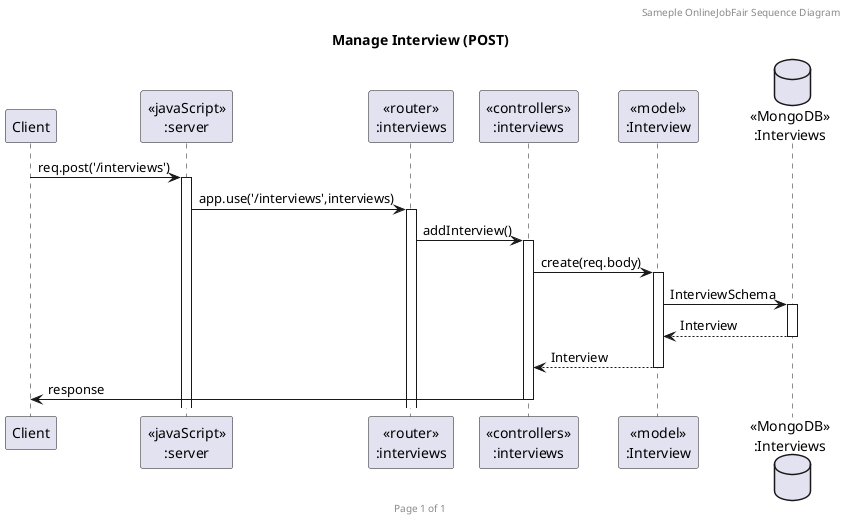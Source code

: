 @startuml Manage Interview (GET)

header Sameple OnlineJobFair Sequence Diagram
footer Page %page% of %lastpage%
title "Manage Interview (POST)"

participant "Client" as client
participant "<<javaScript>>\n:server" as server
participant "<<router>>\n:interviews" as routerHospitals
participant "<<controllers>>\n:interviews" as controllersHospitals
participant "<<model>>\n:Interview" as modelHospital
database "<<MongoDB>>\n:Interviews" as HospitalsDatabase

client->server ++:req.post('/interviews')
server->routerHospitals ++:app.use('/interviews',interviews)
routerHospitals -> controllersHospitals ++:addInterview()
controllersHospitals->modelHospital ++:create(req.body)
modelHospital ->HospitalsDatabase ++: InterviewSchema
HospitalsDatabase --> modelHospital --: Interview
controllersHospitals <-- modelHospital --:Interview
controllersHospitals->client --:response

@enduml